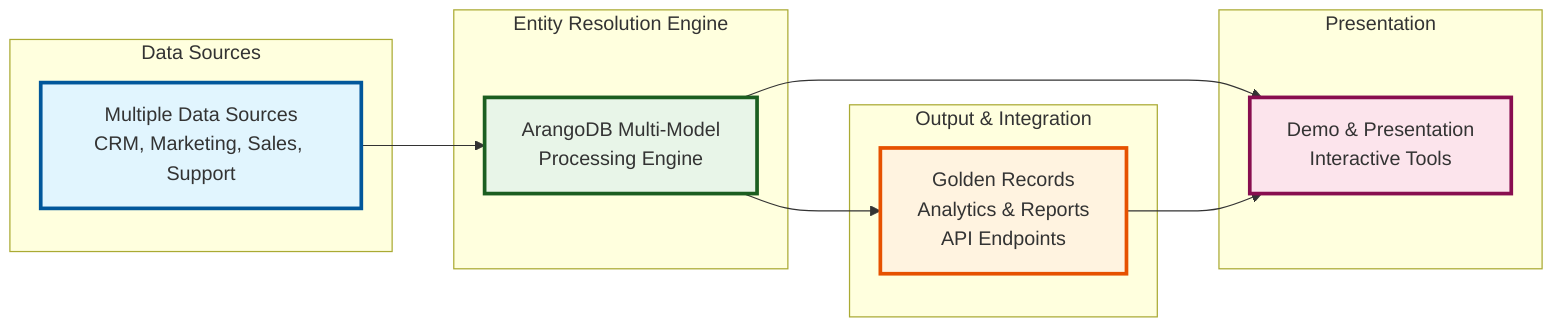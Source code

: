 graph LR
    subgraph "Data Sources"
        Sources[Multiple Data Sources<br/>CRM, Marketing, Sales, Support]
    end

    subgraph "Entity Resolution Engine"
        Engine[ArangoDB Multi-Model<br/>Processing Engine]
    end

    subgraph "Output & Integration"
        Outputs[Golden Records<br/>Analytics & Reports<br/>API Endpoints]
    end

    subgraph "Presentation"
        Demo[Demo & Presentation<br/>Interactive Tools]
    end

    %% Simple flow
    Sources --> Engine
    Engine --> Outputs
    Engine --> Demo
    Outputs --> Demo

    %% Styling
    classDef dataSource fill:#e1f5fe,stroke:#01579b,stroke-width:3px
    classDef engine fill:#e8f5e8,stroke:#1b5e20,stroke-width:3px
    classDef output fill:#fff3e0,stroke:#e65100,stroke-width:3px
    classDef demo fill:#fce4ec,stroke:#880e4f,stroke-width:3px

    class Sources dataSource
    class Engine engine
    class Outputs output
    class Demo demo